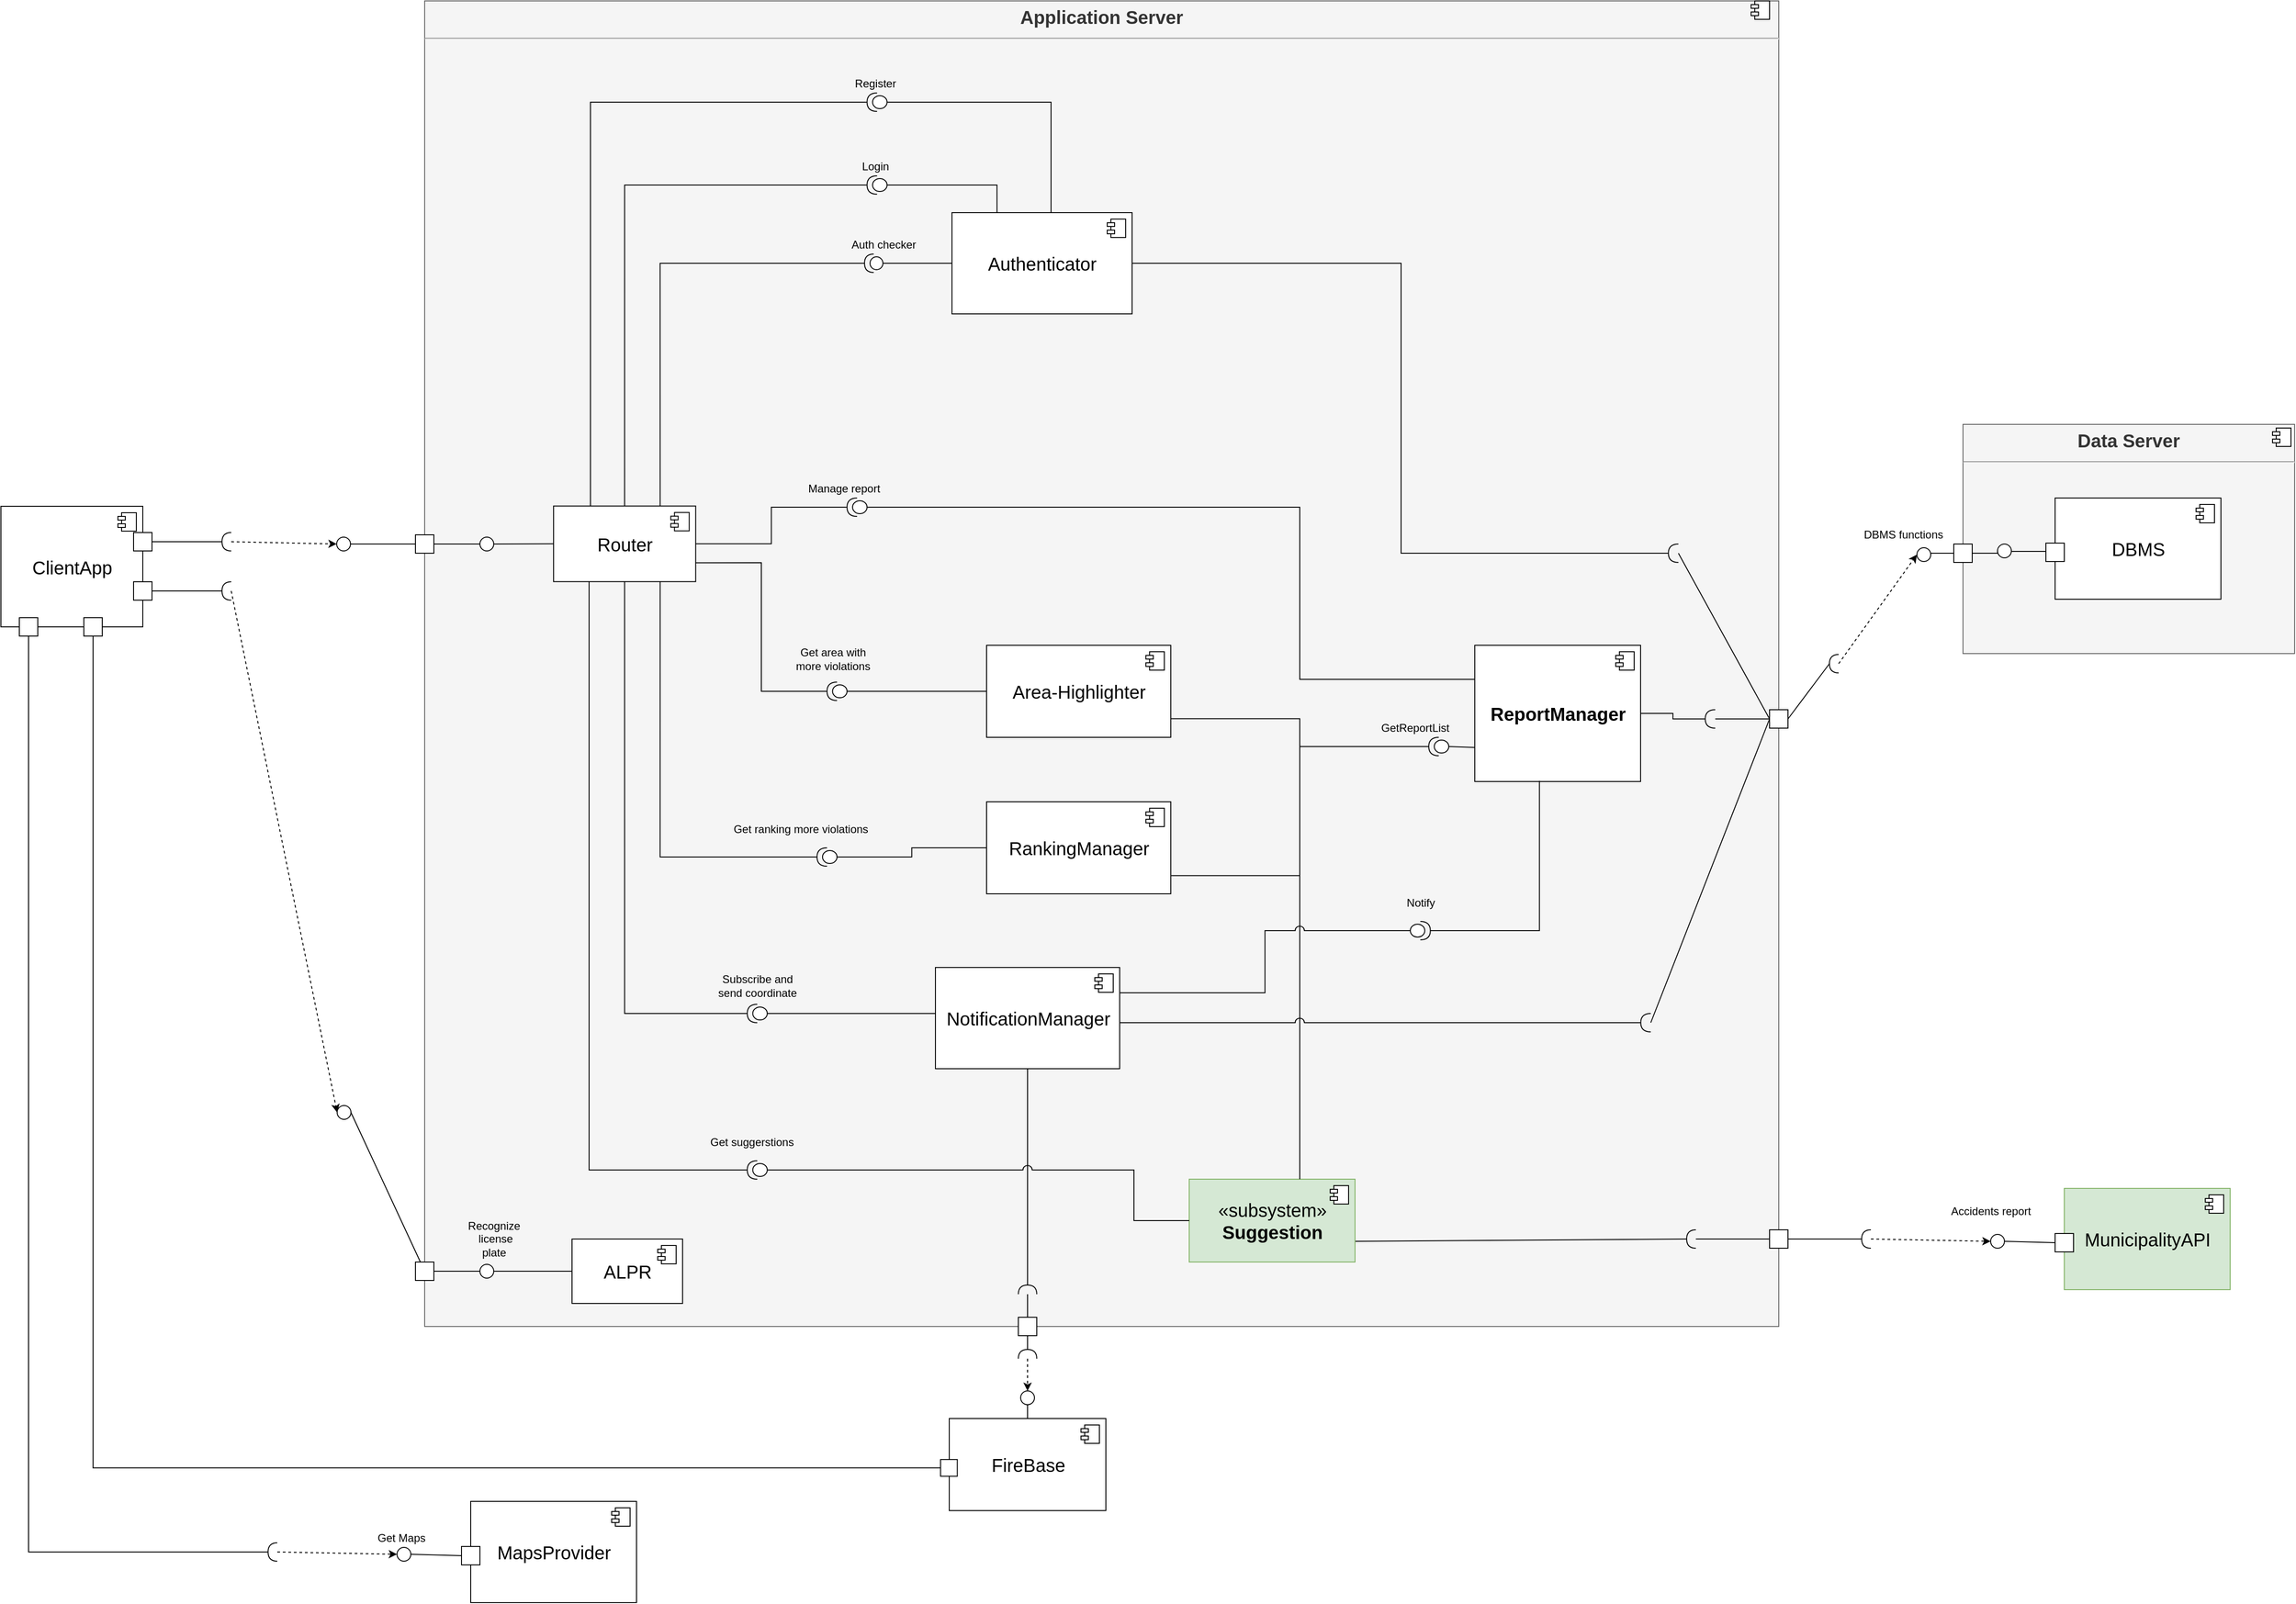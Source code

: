 <mxfile version="12.3.3" type="device" pages="1"><diagram id="tRM6kYc8CmMdHtw0mvdF" name="Page-1"><mxGraphModel dx="2861" dy="2237" grid="1" gridSize="10" guides="1" tooltips="1" connect="1" arrows="1" fold="1" page="1" pageScale="1" pageWidth="850" pageHeight="1100" math="0" shadow="0"><root><mxCell id="0"/><mxCell id="k_rxD-2QVE0urcg3XLKd-32" value="Untitled Layer" parent="0"/><mxCell id="k_rxD-2QVE0urcg3XLKd-33" value="&lt;p style=&quot;margin: 6px 0px 0px; text-align: center; font-size: 20px;&quot;&gt;&lt;b style=&quot;font-size: 20px;&quot;&gt;Application Server&lt;/b&gt;&lt;/p&gt;&lt;hr style=&quot;font-size: 20px;&quot;&gt;&lt;p style=&quot;margin: 0px 0px 0px 8px; font-size: 20px;&quot;&gt;&lt;br style=&quot;font-size: 20px;&quot;&gt;&lt;/p&gt;" style="align=left;overflow=fill;html=1;fillColor=#f5f5f5;strokeColor=#666666;fontColor=#333333;fontSize=20;" parent="k_rxD-2QVE0urcg3XLKd-32" vertex="1"><mxGeometry x="-330" y="-110" width="1470" height="1440" as="geometry"/></mxCell><mxCell id="k_rxD-2QVE0urcg3XLKd-35" value="&lt;p style=&quot;margin: 6px 0px 0px; text-align: center; font-size: 20px;&quot;&gt;&lt;b style=&quot;font-size: 20px;&quot;&gt;Data Server&lt;/b&gt;&lt;/p&gt;&lt;hr style=&quot;font-size: 20px;&quot;&gt;&lt;p style=&quot;margin: 0px 0px 0px 8px; font-size: 20px;&quot;&gt;&lt;br style=&quot;font-size: 20px;&quot;&gt;&lt;/p&gt;" style="align=left;overflow=fill;html=1;fillColor=#f5f5f5;strokeColor=#666666;fontColor=#333333;fontSize=20;" parent="k_rxD-2QVE0urcg3XLKd-32" vertex="1"><mxGeometry x="1340" y="350" width="360" height="249" as="geometry"/></mxCell><mxCell id="k_rxD-2QVE0urcg3XLKd-36" value="" style="shape=component;jettyWidth=8;jettyHeight=4;" parent="k_rxD-2QVE0urcg3XLKd-35" vertex="1"><mxGeometry x="1" width="20" height="20" relative="1" as="geometry"><mxPoint x="-24" y="4" as="offset"/></mxGeometry></mxCell><mxCell id="k_rxD-2QVE0urcg3XLKd-43" value="DBMS" style="html=1;fontSize=20;" parent="k_rxD-2QVE0urcg3XLKd-35" vertex="1"><mxGeometry x="100" y="80" width="180" height="110" as="geometry"/></mxCell><mxCell id="k_rxD-2QVE0urcg3XLKd-44" value="" style="shape=component;jettyWidth=8;jettyHeight=4;" parent="k_rxD-2QVE0urcg3XLKd-43" vertex="1"><mxGeometry x="1" width="20" height="20" relative="1" as="geometry"><mxPoint x="-27" y="7" as="offset"/></mxGeometry></mxCell><mxCell id="g-U3OgV13s4dTjVYUAaE-34" value="" style="whiteSpace=wrap;html=1;aspect=fixed;" parent="k_rxD-2QVE0urcg3XLKd-43" vertex="1"><mxGeometry x="-10" y="49" width="20" height="20" as="geometry"/></mxCell><mxCell id="k_rxD-2QVE0urcg3XLKd-54" style="edgeStyle=orthogonalEdgeStyle;rounded=0;orthogonalLoop=1;jettySize=auto;html=1;exitX=0;exitY=0.5;exitDx=0;exitDy=0;endArrow=none;endFill=0;" parent="k_rxD-2QVE0urcg3XLKd-35" source="g-U3OgV13s4dTjVYUAaE-34" target="g-U3OgV13s4dTjVYUAaE-41" edge="1"><mxGeometry relative="1" as="geometry"><Array as="points"><mxPoint x="90" y="138"/></Array></mxGeometry></mxCell><mxCell id="g-U3OgV13s4dTjVYUAaE-41" value="" style="ellipse;whiteSpace=wrap;html=1;aspect=fixed;" parent="k_rxD-2QVE0urcg3XLKd-35" vertex="1"><mxGeometry x="37.5" y="130" width="15" height="15" as="geometry"/></mxCell><mxCell id="k_rxD-2QVE0urcg3XLKd-52" value="" style="whiteSpace=wrap;html=1;aspect=fixed;" parent="k_rxD-2QVE0urcg3XLKd-35" vertex="1"><mxGeometry x="-10" y="130" width="20" height="20" as="geometry"/></mxCell><mxCell id="k_rxD-2QVE0urcg3XLKd-55" style="edgeStyle=orthogonalEdgeStyle;rounded=0;orthogonalLoop=1;jettySize=auto;html=1;exitX=0;exitY=0.5;exitDx=0;exitDy=0;endArrow=none;endFill=0;" parent="k_rxD-2QVE0urcg3XLKd-35" source="g-U3OgV13s4dTjVYUAaE-41" target="k_rxD-2QVE0urcg3XLKd-52" edge="1"><mxGeometry relative="1" as="geometry"><Array as="points"><mxPoint x="37" y="140"/></Array></mxGeometry></mxCell><mxCell id="k_rxD-2QVE0urcg3XLKd-34" value="" style="shape=component;jettyWidth=8;jettyHeight=4;" parent="k_rxD-2QVE0urcg3XLKd-32" vertex="1"><mxGeometry x="1" width="20" height="20" relative="1" as="geometry"><mxPoint x="1110" y="-110" as="offset"/></mxGeometry></mxCell><mxCell id="k_rxD-2QVE0urcg3XLKd-66" value="" style="shape=providedRequiredInterface;html=1;verticalLabelPosition=bottom;rotation=180;" parent="k_rxD-2QVE0urcg3XLKd-32" vertex="1"><mxGeometry x="20.203" y="1150" width="21.729" height="20" as="geometry"/></mxCell><mxCell id="k_rxD-2QVE0urcg3XLKd-69" value="" style="shape=providedRequiredInterface;html=1;verticalLabelPosition=bottom;rotation=180;" parent="k_rxD-2QVE0urcg3XLKd-32" vertex="1"><mxGeometry x="95.932" y="810" width="21.729" height="20" as="geometry"/></mxCell><mxCell id="k_rxD-2QVE0urcg3XLKd-68" value="" style="shape=providedRequiredInterface;html=1;verticalLabelPosition=bottom;rotation=180;" parent="k_rxD-2QVE0urcg3XLKd-32" vertex="1"><mxGeometry x="106.796" y="630" width="21.729" height="20" as="geometry"/></mxCell><mxCell id="k_rxD-2QVE0urcg3XLKd-73" value="" style="shape=providedRequiredInterface;html=1;verticalLabelPosition=bottom;rotation=180;" parent="k_rxD-2QVE0urcg3XLKd-32" vertex="1"><mxGeometry x="128.525" y="430" width="21.729" height="20" as="geometry"/></mxCell><mxCell id="k_rxD-2QVE0urcg3XLKd-72" value="" style="shape=providedRequiredInterface;html=1;verticalLabelPosition=bottom;rotation=180;" parent="k_rxD-2QVE0urcg3XLKd-32" vertex="1"><mxGeometry x="760.025" y="690" width="21.729" height="20" as="geometry"/></mxCell><mxCell id="k_rxD-2QVE0urcg3XLKd-77" value="" style="shape=providedRequiredInterface;html=1;verticalLabelPosition=bottom;rotation=180;" parent="k_rxD-2QVE0urcg3XLKd-32" vertex="1"><mxGeometry x="150.254" y="-10" width="21.729" height="20" as="geometry"/></mxCell><mxCell id="k_rxD-2QVE0urcg3XLKd-76" value="" style="shape=providedRequiredInterface;html=1;verticalLabelPosition=bottom;rotation=180;" parent="k_rxD-2QVE0urcg3XLKd-32" vertex="1"><mxGeometry x="150.254" y="80" width="21.729" height="20" as="geometry"/></mxCell><mxCell id="g-U3OgV13s4dTjVYUAaE-58" value="Register" style="text;html=1;align=center;verticalAlign=middle;resizable=0;points=[];;autosize=1;" parent="k_rxD-2QVE0urcg3XLKd-32" vertex="1"><mxGeometry x="128.525" y="-30" width="60" height="20" as="geometry"/></mxCell><mxCell id="g-U3OgV13s4dTjVYUAaE-57" value="Login" style="text;html=1;align=center;verticalAlign=middle;resizable=0;points=[];;autosize=1;" parent="k_rxD-2QVE0urcg3XLKd-32" vertex="1"><mxGeometry x="139.389" y="60" width="40" height="20" as="geometry"/></mxCell><mxCell id="k_rxD-2QVE0urcg3XLKd-83" value="Manage report" style="text;html=1;align=center;verticalAlign=middle;resizable=0;points=[];;autosize=1;" parent="k_rxD-2QVE0urcg3XLKd-32" vertex="1"><mxGeometry x="80.067" y="410" width="90" height="20" as="geometry"/></mxCell><mxCell id="k_rxD-2QVE0urcg3XLKd-84" value="Get area with&lt;br&gt;more violations" style="text;html=1;align=center;verticalAlign=middle;resizable=0;points=[];;autosize=1;" parent="k_rxD-2QVE0urcg3XLKd-32" vertex="1"><mxGeometry x="63.339" y="590" width="100" height="30" as="geometry"/></mxCell><mxCell id="k_rxD-2QVE0urcg3XLKd-85" value="Get ranking more violations" style="text;html=1;align=center;verticalAlign=middle;resizable=0;points=[];;autosize=1;" parent="k_rxD-2QVE0urcg3XLKd-32" vertex="1"><mxGeometry x="-1.848" y="780" width="160" height="20" as="geometry"/></mxCell><mxCell id="k_rxD-2QVE0urcg3XLKd-86" value="Get suggerstions" style="text;html=1;align=center;verticalAlign=middle;resizable=0;points=[];;autosize=1;" parent="k_rxD-2QVE0urcg3XLKd-32" vertex="1"><mxGeometry x="-30.119" y="1120" width="110" height="20" as="geometry"/></mxCell><mxCell id="g-U3OgV13s4dTjVYUAaE-1" value="Authenticator" style="html=1;fontSize=20;" parent="k_rxD-2QVE0urcg3XLKd-32" vertex="1"><mxGeometry x="242.439" y="120" width="195.559" height="110" as="geometry"/></mxCell><mxCell id="g-U3OgV13s4dTjVYUAaE-2" value="" style="shape=component;jettyWidth=8;jettyHeight=4;" parent="g-U3OgV13s4dTjVYUAaE-1" vertex="1"><mxGeometry x="1" width="20" height="20" relative="1" as="geometry"><mxPoint x="-27" y="7" as="offset"/></mxGeometry></mxCell><mxCell id="k_rxD-2QVE0urcg3XLKd-97" value="" style="shape=requiredInterface;html=1;verticalLabelPosition=bottom;rotation=-180;" parent="k_rxD-2QVE0urcg3XLKd-32" vertex="1"><mxGeometry x="1020.185" y="480" width="10.864" height="20" as="geometry"/></mxCell><mxCell id="k_rxD-2QVE0urcg3XLKd-99" style="edgeStyle=orthogonalEdgeStyle;rounded=0;orthogonalLoop=1;jettySize=auto;html=1;endArrow=none;endFill=0;entryX=1;entryY=0.5;entryDx=0;entryDy=0;entryPerimeter=0;" parent="k_rxD-2QVE0urcg3XLKd-32" source="g-U3OgV13s4dTjVYUAaE-1" target="k_rxD-2QVE0urcg3XLKd-97" edge="1"><mxGeometry relative="1" as="geometry"><mxPoint x="980.134" y="370.241" as="sourcePoint"/><mxPoint x="887.245" y="199.889" as="targetPoint"/><Array as="points"><mxPoint x="730" y="175"/><mxPoint x="730" y="490"/></Array></mxGeometry></mxCell><mxCell id="g-U3OgV13s4dTjVYUAaE-33" value="" style="whiteSpace=wrap;html=1;aspect=fixed;" parent="k_rxD-2QVE0urcg3XLKd-32" vertex="1"><mxGeometry x="-340" y="470" width="20" height="20" as="geometry"/></mxCell><mxCell id="6NQ96DkGY_mPD5yl49nZ-52" style="edgeStyle=none;rounded=0;jumpStyle=arc;jumpSize=10;orthogonalLoop=1;jettySize=auto;html=1;exitX=1;exitY=0.75;exitDx=0;exitDy=0;entryX=1;entryY=0.5;entryDx=0;entryDy=0;entryPerimeter=0;endArrow=none;endFill=0;" parent="k_rxD-2QVE0urcg3XLKd-32" source="6NQ96DkGY_mPD5yl49nZ-54" target="6NQ96DkGY_mPD5yl49nZ-51" edge="1"><mxGeometry relative="1" as="geometry"><mxPoint x="530.5" y="1075" as="sourcePoint"/></mxGeometry></mxCell><mxCell id="6NQ96DkGY_mPD5yl49nZ-38" value="MunicipalityAPI" style="html=1;fillColor=#d5e8d4;strokeColor=#82b366;fontSize=20;" parent="k_rxD-2QVE0urcg3XLKd-32" vertex="1"><mxGeometry x="1450" y="1180" width="180" height="110" as="geometry"/></mxCell><mxCell id="6NQ96DkGY_mPD5yl49nZ-39" value="" style="shape=component;jettyWidth=8;jettyHeight=4;" parent="6NQ96DkGY_mPD5yl49nZ-38" vertex="1"><mxGeometry x="1" width="20" height="20" relative="1" as="geometry"><mxPoint x="-27" y="7" as="offset"/></mxGeometry></mxCell><mxCell id="6NQ96DkGY_mPD5yl49nZ-40" value="" style="whiteSpace=wrap;html=1;aspect=fixed;" parent="6NQ96DkGY_mPD5yl49nZ-38" vertex="1"><mxGeometry x="-10" y="49" width="20" height="20" as="geometry"/></mxCell><mxCell id="6NQ96DkGY_mPD5yl49nZ-50" style="edgeStyle=none;rounded=0;jumpStyle=arc;jumpSize=10;orthogonalLoop=1;jettySize=auto;html=1;exitX=1;exitY=0.5;exitDx=0;exitDy=0;entryX=1;entryY=0.5;entryDx=0;entryDy=0;entryPerimeter=0;endArrow=none;endFill=0;" parent="k_rxD-2QVE0urcg3XLKd-32" source="6NQ96DkGY_mPD5yl49nZ-41" target="6NQ96DkGY_mPD5yl49nZ-48" edge="1"><mxGeometry relative="1" as="geometry"/></mxCell><mxCell id="6NQ96DkGY_mPD5yl49nZ-41" value="" style="whiteSpace=wrap;html=1;aspect=fixed;" parent="k_rxD-2QVE0urcg3XLKd-32" vertex="1"><mxGeometry x="1130" y="1225" width="20" height="20" as="geometry"/></mxCell><mxCell id="6NQ96DkGY_mPD5yl49nZ-49" style="rounded=0;jumpStyle=arc;jumpSize=10;orthogonalLoop=1;jettySize=auto;html=1;exitX=1;exitY=0.5;exitDx=0;exitDy=0;entryX=0;entryY=0.5;entryDx=0;entryDy=0;endArrow=none;endFill=0;" parent="k_rxD-2QVE0urcg3XLKd-32" source="6NQ96DkGY_mPD5yl49nZ-46" target="6NQ96DkGY_mPD5yl49nZ-40" edge="1"><mxGeometry relative="1" as="geometry"/></mxCell><mxCell id="6NQ96DkGY_mPD5yl49nZ-46" value="" style="ellipse;whiteSpace=wrap;html=1;aspect=fixed;" parent="k_rxD-2QVE0urcg3XLKd-32" vertex="1"><mxGeometry x="1370" y="1230" width="15" height="15" as="geometry"/></mxCell><mxCell id="6NQ96DkGY_mPD5yl49nZ-47" style="edgeStyle=none;rounded=0;orthogonalLoop=1;jettySize=auto;html=1;exitX=0;exitY=0.5;exitDx=0;exitDy=0;exitPerimeter=0;entryX=0;entryY=0.5;entryDx=0;entryDy=0;endArrow=classic;endFill=1;dashed=1;" parent="k_rxD-2QVE0urcg3XLKd-32" source="6NQ96DkGY_mPD5yl49nZ-48" target="6NQ96DkGY_mPD5yl49nZ-46" edge="1"><mxGeometry relative="1" as="geometry"><mxPoint x="1390" y="1356" as="sourcePoint"/></mxGeometry></mxCell><mxCell id="6NQ96DkGY_mPD5yl49nZ-48" value="" style="shape=requiredInterface;html=1;verticalLabelPosition=bottom;rotation=-180;" parent="k_rxD-2QVE0urcg3XLKd-32" vertex="1"><mxGeometry x="1230" y="1225" width="10" height="20" as="geometry"/></mxCell><mxCell id="6NQ96DkGY_mPD5yl49nZ-53" style="edgeStyle=none;rounded=0;jumpStyle=arc;jumpSize=10;orthogonalLoop=1;jettySize=auto;html=1;exitX=0;exitY=0.5;exitDx=0;exitDy=0;exitPerimeter=0;entryX=0;entryY=0.5;entryDx=0;entryDy=0;endArrow=none;endFill=0;" parent="k_rxD-2QVE0urcg3XLKd-32" source="6NQ96DkGY_mPD5yl49nZ-51" target="6NQ96DkGY_mPD5yl49nZ-41" edge="1"><mxGeometry relative="1" as="geometry"/></mxCell><mxCell id="6NQ96DkGY_mPD5yl49nZ-51" value="" style="shape=requiredInterface;html=1;verticalLabelPosition=bottom;rotation=-180;" parent="k_rxD-2QVE0urcg3XLKd-32" vertex="1"><mxGeometry x="1040" y="1225" width="10" height="20" as="geometry"/></mxCell><mxCell id="6NQ96DkGY_mPD5yl49nZ-54" value="«subsystem»&lt;br style=&quot;font-size: 20px;&quot;&gt;&lt;b style=&quot;font-size: 20px;&quot;&gt;Suggestion&lt;/b&gt;" style="html=1;fillColor=#d5e8d4;strokeColor=#82b366;fontSize=20;" parent="k_rxD-2QVE0urcg3XLKd-32" vertex="1"><mxGeometry x="500" y="1170" width="180" height="90" as="geometry"/></mxCell><mxCell id="6NQ96DkGY_mPD5yl49nZ-55" value="" style="shape=component;jettyWidth=8;jettyHeight=4;" parent="6NQ96DkGY_mPD5yl49nZ-54" vertex="1"><mxGeometry x="1" width="20" height="20" relative="1" as="geometry"><mxPoint x="-27" y="7" as="offset"/></mxGeometry></mxCell><mxCell id="6NQ96DkGY_mPD5yl49nZ-56" value="&lt;b style=&quot;font-size: 20px;&quot;&gt;ReportManager&lt;/b&gt;" style="html=1;fontSize=20;" parent="k_rxD-2QVE0urcg3XLKd-32" vertex="1"><mxGeometry x="810" y="590" width="180" height="148" as="geometry"/></mxCell><mxCell id="6NQ96DkGY_mPD5yl49nZ-57" value="" style="shape=component;jettyWidth=8;jettyHeight=4;" parent="6NQ96DkGY_mPD5yl49nZ-56" vertex="1"><mxGeometry x="1" width="20" height="20" relative="1" as="geometry"><mxPoint x="-27" y="7" as="offset"/></mxGeometry></mxCell><mxCell id="6NQ96DkGY_mPD5yl49nZ-58" value="DBMS functions" style="text;html=1;align=center;verticalAlign=middle;resizable=0;points=[];;autosize=1;" parent="k_rxD-2QVE0urcg3XLKd-32" vertex="1"><mxGeometry x="1224.5" y="460" width="100" height="20" as="geometry"/></mxCell><mxCell id="6NQ96DkGY_mPD5yl49nZ-133" style="edgeStyle=orthogonalEdgeStyle;rounded=0;jumpStyle=arc;jumpSize=10;orthogonalLoop=1;jettySize=auto;html=1;exitX=1;exitY=0.5;exitDx=0;exitDy=0;exitPerimeter=0;entryX=0.75;entryY=0;entryDx=0;entryDy=0;endArrow=none;endFill=0;" parent="k_rxD-2QVE0urcg3XLKd-32" source="6NQ96DkGY_mPD5yl49nZ-5" target="k_rxD-2QVE0urcg3XLKd-63" edge="1"><mxGeometry relative="1" as="geometry"/></mxCell><mxCell id="HtUbxvset7qUtrffn1S4-1" value="FireBase" style="html=1;fontSize=20;" vertex="1" parent="k_rxD-2QVE0urcg3XLKd-32"><mxGeometry x="239.5" y="1430" width="170" height="100" as="geometry"/></mxCell><mxCell id="HtUbxvset7qUtrffn1S4-2" value="" style="shape=component;jettyWidth=8;jettyHeight=4;" vertex="1" parent="HtUbxvset7qUtrffn1S4-1"><mxGeometry x="1" width="20" height="20" relative="1" as="geometry"><mxPoint x="-27" y="7" as="offset"/></mxGeometry></mxCell><mxCell id="HtUbxvset7qUtrffn1S4-3" value="" style="whiteSpace=wrap;html=1;aspect=fixed;" vertex="1" parent="HtUbxvset7qUtrffn1S4-1"><mxGeometry x="-9.444" y="44.545" width="18.182" height="18.182" as="geometry"/></mxCell><mxCell id="HtUbxvset7qUtrffn1S4-11" style="edgeStyle=orthogonalEdgeStyle;rounded=0;orthogonalLoop=1;jettySize=auto;html=1;exitX=0.5;exitY=1;exitDx=0;exitDy=0;entryX=0.5;entryY=0;entryDx=0;entryDy=0;endArrow=none;endFill=0;" edge="1" parent="k_rxD-2QVE0urcg3XLKd-32" source="HtUbxvset7qUtrffn1S4-5" target="HtUbxvset7qUtrffn1S4-1"><mxGeometry relative="1" as="geometry"/></mxCell><mxCell id="HtUbxvset7qUtrffn1S4-5" value="" style="ellipse;whiteSpace=wrap;html=1;aspect=fixed;" vertex="1" parent="k_rxD-2QVE0urcg3XLKd-32"><mxGeometry x="317" y="1400" width="15" height="15" as="geometry"/></mxCell><mxCell id="HtUbxvset7qUtrffn1S4-6" style="edgeStyle=none;rounded=0;orthogonalLoop=1;jettySize=auto;html=1;exitX=0;exitY=0.5;exitDx=0;exitDy=0;exitPerimeter=0;entryX=0.5;entryY=0;entryDx=0;entryDy=0;endArrow=classic;endFill=1;dashed=1;" edge="1" parent="k_rxD-2QVE0urcg3XLKd-32" source="HtUbxvset7qUtrffn1S4-7" target="HtUbxvset7qUtrffn1S4-5"><mxGeometry relative="1" as="geometry"><mxPoint x="274.5" y="1521" as="sourcePoint"/></mxGeometry></mxCell><mxCell id="HtUbxvset7qUtrffn1S4-10" style="edgeStyle=orthogonalEdgeStyle;rounded=0;orthogonalLoop=1;jettySize=auto;html=1;exitX=1;exitY=0.5;exitDx=0;exitDy=0;exitPerimeter=0;entryX=0.5;entryY=1;entryDx=0;entryDy=0;endArrow=none;endFill=0;" edge="1" parent="k_rxD-2QVE0urcg3XLKd-32" source="HtUbxvset7qUtrffn1S4-7" target="HtUbxvset7qUtrffn1S4-9"><mxGeometry relative="1" as="geometry"/></mxCell><mxCell id="HtUbxvset7qUtrffn1S4-7" value="" style="shape=requiredInterface;html=1;verticalLabelPosition=bottom;rotation=-90;" vertex="1" parent="k_rxD-2QVE0urcg3XLKd-32"><mxGeometry x="319.5" y="1350" width="10" height="20" as="geometry"/></mxCell><mxCell id="HtUbxvset7qUtrffn1S4-9" value="" style="whiteSpace=wrap;html=1;aspect=fixed;" vertex="1" parent="k_rxD-2QVE0urcg3XLKd-32"><mxGeometry x="314.5" y="1320" width="20" height="20" as="geometry"/></mxCell><mxCell id="HtUbxvset7qUtrffn1S4-14" style="edgeStyle=orthogonalEdgeStyle;rounded=0;jumpStyle=arc;jumpSize=10;orthogonalLoop=1;jettySize=auto;html=1;exitX=0;exitY=0.5;exitDx=0;exitDy=0;exitPerimeter=0;entryX=0.5;entryY=0;entryDx=0;entryDy=0;endArrow=none;endFill=0;" edge="1" parent="k_rxD-2QVE0urcg3XLKd-32" source="HtUbxvset7qUtrffn1S4-12" target="HtUbxvset7qUtrffn1S4-9"><mxGeometry relative="1" as="geometry"/></mxCell><mxCell id="HtUbxvset7qUtrffn1S4-12" value="" style="shape=requiredInterface;html=1;verticalLabelPosition=bottom;rotation=-90;" vertex="1" parent="k_rxD-2QVE0urcg3XLKd-32"><mxGeometry x="319.5" y="1280" width="10" height="20" as="geometry"/></mxCell><mxCell id="HtUbxvset7qUtrffn1S4-13" style="edgeStyle=orthogonalEdgeStyle;rounded=0;orthogonalLoop=1;jettySize=auto;html=1;exitX=0.5;exitY=1;exitDx=0;exitDy=0;entryX=1;entryY=0.5;entryDx=0;entryDy=0;entryPerimeter=0;endArrow=none;endFill=0;jumpStyle=arc;jumpSize=10;" edge="1" parent="k_rxD-2QVE0urcg3XLKd-32" source="RrNH5RtwF0N6duIYH3Qf-17" target="HtUbxvset7qUtrffn1S4-12"><mxGeometry relative="1" as="geometry"/></mxCell><mxCell id="HtUbxvset7qUtrffn1S4-15" style="edgeStyle=orthogonalEdgeStyle;rounded=0;jumpStyle=arc;jumpSize=10;orthogonalLoop=1;jettySize=auto;html=1;exitX=0;exitY=0.5;exitDx=0;exitDy=0;endArrow=none;endFill=0;entryX=0.5;entryY=1;entryDx=0;entryDy=0;" edge="1" parent="k_rxD-2QVE0urcg3XLKd-32" source="HtUbxvset7qUtrffn1S4-3" target="HtUbxvset7qUtrffn1S4-18"><mxGeometry relative="1" as="geometry"><mxPoint x="-690" y="606.571" as="targetPoint"/></mxGeometry></mxCell><mxCell id="1" parent="0"/><mxCell id="g-U3OgV13s4dTjVYUAaE-10" value="Area-Highlighter" style="html=1;fontSize=20;" parent="1" vertex="1"><mxGeometry x="280" y="590" width="200" height="100" as="geometry"/></mxCell><mxCell id="g-U3OgV13s4dTjVYUAaE-11" value="" style="shape=component;jettyWidth=8;jettyHeight=4;" parent="g-U3OgV13s4dTjVYUAaE-10" vertex="1"><mxGeometry x="1" width="20" height="20" relative="1" as="geometry"><mxPoint x="-27" y="7" as="offset"/></mxGeometry></mxCell><mxCell id="g-U3OgV13s4dTjVYUAaE-12" value="RankingManager" style="html=1;fontSize=20;" parent="1" vertex="1"><mxGeometry x="280" y="760" width="200" height="100" as="geometry"/></mxCell><mxCell id="g-U3OgV13s4dTjVYUAaE-13" value="" style="shape=component;jettyWidth=8;jettyHeight=4;" parent="g-U3OgV13s4dTjVYUAaE-12" vertex="1"><mxGeometry x="1" width="20" height="20" relative="1" as="geometry"><mxPoint x="-27" y="7" as="offset"/></mxGeometry></mxCell><mxCell id="g-U3OgV13s4dTjVYUAaE-32" style="edgeStyle=orthogonalEdgeStyle;rounded=0;orthogonalLoop=1;jettySize=auto;html=1;endArrow=none;endFill=0;exitX=0;exitY=0.5;exitDx=0;exitDy=0;" parent="1" source="g-U3OgV13s4dTjVYUAaE-1" target="6NQ96DkGY_mPD5yl49nZ-5" edge="1"><mxGeometry relative="1" as="geometry"><mxPoint x="694.714" y="365" as="targetPoint"/><mxPoint x="759" y="365.0" as="sourcePoint"/></mxGeometry></mxCell><mxCell id="g-U3OgV13s4dTjVYUAaE-46" style="edgeStyle=orthogonalEdgeStyle;rounded=0;orthogonalLoop=1;jettySize=auto;html=1;endArrow=none;endFill=0;entryX=0;entryY=0.5;entryDx=0;entryDy=0;entryPerimeter=0;" parent="1" source="g-U3OgV13s4dTjVYUAaE-1" target="k_rxD-2QVE0urcg3XLKd-77" edge="1"><mxGeometry relative="1" as="geometry"><mxPoint x="898.333" y="50" as="targetPoint"/><Array as="points"><mxPoint x="350"/></Array><mxPoint x="897.241" y="300.0" as="sourcePoint"/></mxGeometry></mxCell><mxCell id="g-U3OgV13s4dTjVYUAaE-49" style="edgeStyle=orthogonalEdgeStyle;rounded=0;orthogonalLoop=1;jettySize=auto;html=1;endArrow=none;endFill=0;entryX=0;entryY=0.5;entryDx=0;entryDy=0;entryPerimeter=0;exitX=0.25;exitY=0;exitDx=0;exitDy=0;" parent="1" source="g-U3OgV13s4dTjVYUAaE-1" target="k_rxD-2QVE0urcg3XLKd-76" edge="1"><mxGeometry relative="1" as="geometry"><mxPoint x="818.5" y="110" as="targetPoint"/><Array as="points"><mxPoint x="292" y="90"/></Array><mxPoint x="818.621" y="300.0" as="sourcePoint"/></mxGeometry></mxCell><mxCell id="g-U3OgV13s4dTjVYUAaE-56" value="Auth checker" style="text;html=1;align=center;verticalAlign=middle;resizable=0;points=[];;autosize=1;" parent="1" vertex="1"><mxGeometry x="122.5" y="145" width="90" height="20" as="geometry"/></mxCell><mxCell id="k_rxD-2QVE0urcg3XLKd-4" style="edgeStyle=orthogonalEdgeStyle;rounded=0;orthogonalLoop=1;jettySize=auto;html=1;endArrow=none;endFill=0;exitX=1;exitY=0.798;exitDx=0;exitDy=0;exitPerimeter=0;entryX=1;entryY=0.5;entryDx=0;entryDy=0;entryPerimeter=0;" parent="1" source="g-U3OgV13s4dTjVYUAaE-10" target="k_rxD-2QVE0urcg3XLKd-72" edge="1"><mxGeometry relative="1" as="geometry"><mxPoint x="490" y="670" as="sourcePoint"/><mxPoint x="700" y="670" as="targetPoint"/></mxGeometry></mxCell><mxCell id="k_rxD-2QVE0urcg3XLKd-10" style="edgeStyle=orthogonalEdgeStyle;rounded=0;orthogonalLoop=1;jettySize=auto;html=1;endArrow=none;endFill=0;entryX=1;entryY=0.5;entryDx=0;entryDy=0;entryPerimeter=0;exitX=1.003;exitY=0.802;exitDx=0;exitDy=0;exitPerimeter=0;" parent="1" source="g-U3OgV13s4dTjVYUAaE-12" target="k_rxD-2QVE0urcg3XLKd-72" edge="1"><mxGeometry relative="1" as="geometry"><mxPoint x="490" y="840" as="sourcePoint"/><mxPoint x="864.882" y="840.118" as="targetPoint"/></mxGeometry></mxCell><mxCell id="k_rxD-2QVE0urcg3XLKd-16" style="edgeStyle=orthogonalEdgeStyle;rounded=0;orthogonalLoop=1;jettySize=auto;html=1;endArrow=none;endFill=0;entryX=1;entryY=0.5;entryDx=0;entryDy=0;entryPerimeter=0;" parent="1" source="6NQ96DkGY_mPD5yl49nZ-54" target="k_rxD-2QVE0urcg3XLKd-72" edge="1"><mxGeometry relative="1" as="geometry"><mxPoint x="530.429" y="1019.571" as="sourcePoint"/><mxPoint x="880.176" y="960.118" as="targetPoint"/><Array as="points"><mxPoint x="620" y="700"/></Array></mxGeometry></mxCell><mxCell id="k_rxD-2QVE0urcg3XLKd-45" value="" style="ellipse;whiteSpace=wrap;html=1;aspect=fixed;" parent="1" vertex="1"><mxGeometry x="1290" y="484" width="15" height="15" as="geometry"/></mxCell><mxCell id="k_rxD-2QVE0urcg3XLKd-61" style="edgeStyle=none;rounded=0;orthogonalLoop=1;jettySize=auto;html=1;exitX=0;exitY=0.5;exitDx=0;exitDy=0;exitPerimeter=0;entryX=0;entryY=0.5;entryDx=0;entryDy=0;endArrow=classic;endFill=1;dashed=1;" parent="1" source="k_rxD-2QVE0urcg3XLKd-46" target="k_rxD-2QVE0urcg3XLKd-45" edge="1"><mxGeometry relative="1" as="geometry"><mxPoint x="1315" y="600" as="sourcePoint"/></mxGeometry></mxCell><mxCell id="k_rxD-2QVE0urcg3XLKd-46" value="" style="shape=requiredInterface;html=1;verticalLabelPosition=bottom;rotation=-180;" parent="1" vertex="1"><mxGeometry x="1195" y="600" width="10" height="20" as="geometry"/></mxCell><mxCell id="k_rxD-2QVE0urcg3XLKd-60" style="edgeStyle=none;rounded=0;orthogonalLoop=1;jettySize=auto;html=1;exitX=1;exitY=0.5;exitDx=0;exitDy=0;entryX=1;entryY=0.5;entryDx=0;entryDy=0;entryPerimeter=0;endArrow=none;endFill=0;" parent="1" source="k_rxD-2QVE0urcg3XLKd-53" target="k_rxD-2QVE0urcg3XLKd-46" edge="1"><mxGeometry relative="1" as="geometry"/></mxCell><mxCell id="k_rxD-2QVE0urcg3XLKd-53" value="" style="whiteSpace=wrap;html=1;aspect=fixed;" parent="1" vertex="1"><mxGeometry x="1130" y="660" width="20" height="20" as="geometry"/></mxCell><mxCell id="k_rxD-2QVE0urcg3XLKd-56" style="edgeStyle=orthogonalEdgeStyle;rounded=0;orthogonalLoop=1;jettySize=auto;html=1;exitX=0;exitY=0.5;exitDx=0;exitDy=0;entryX=1;entryY=0.5;entryDx=0;entryDy=0;endArrow=none;endFill=0;" parent="1" source="k_rxD-2QVE0urcg3XLKd-52" target="k_rxD-2QVE0urcg3XLKd-45" edge="1"><mxGeometry relative="1" as="geometry"/></mxCell><mxCell id="k_rxD-2QVE0urcg3XLKd-62" value="Accidents report" style="text;html=1;align=center;verticalAlign=middle;resizable=0;points=[];;autosize=1;" parent="1" vertex="1"><mxGeometry x="1320" y="1195" width="100" height="20" as="geometry"/></mxCell><mxCell id="k_rxD-2QVE0urcg3XLKd-67" style="edgeStyle=orthogonalEdgeStyle;rounded=0;orthogonalLoop=1;jettySize=auto;html=1;exitX=0.25;exitY=1;exitDx=0;exitDy=0;entryX=1;entryY=0.5;entryDx=0;entryDy=0;entryPerimeter=0;endArrow=none;endFill=0;" parent="1" source="k_rxD-2QVE0urcg3XLKd-63" target="k_rxD-2QVE0urcg3XLKd-66" edge="1"><mxGeometry relative="1" as="geometry"/></mxCell><mxCell id="k_rxD-2QVE0urcg3XLKd-70" style="edgeStyle=orthogonalEdgeStyle;rounded=0;orthogonalLoop=1;jettySize=auto;html=1;exitX=0.75;exitY=1;exitDx=0;exitDy=0;entryX=1;entryY=0.5;entryDx=0;entryDy=0;entryPerimeter=0;endArrow=none;endFill=0;" parent="1" source="k_rxD-2QVE0urcg3XLKd-63" target="k_rxD-2QVE0urcg3XLKd-69" edge="1"><mxGeometry relative="1" as="geometry"/></mxCell><mxCell id="k_rxD-2QVE0urcg3XLKd-71" style="edgeStyle=orthogonalEdgeStyle;rounded=0;orthogonalLoop=1;jettySize=auto;html=1;exitX=1;exitY=0.75;exitDx=0;exitDy=0;entryX=1;entryY=0.5;entryDx=0;entryDy=0;entryPerimeter=0;endArrow=none;endFill=0;" parent="1" source="k_rxD-2QVE0urcg3XLKd-63" target="k_rxD-2QVE0urcg3XLKd-68" edge="1"><mxGeometry relative="1" as="geometry"/></mxCell><mxCell id="k_rxD-2QVE0urcg3XLKd-74" style="edgeStyle=orthogonalEdgeStyle;rounded=0;orthogonalLoop=1;jettySize=auto;html=1;exitX=1;exitY=0.5;exitDx=0;exitDy=0;endArrow=none;endFill=0;entryX=1;entryY=0.5;entryDx=0;entryDy=0;entryPerimeter=0;" parent="1" source="k_rxD-2QVE0urcg3XLKd-63" target="k_rxD-2QVE0urcg3XLKd-73" edge="1"><mxGeometry relative="1" as="geometry"><mxPoint x="100" y="439" as="targetPoint"/></mxGeometry></mxCell><mxCell id="k_rxD-2QVE0urcg3XLKd-80" style="edgeStyle=orthogonalEdgeStyle;rounded=0;orthogonalLoop=1;jettySize=auto;html=1;exitX=0.5;exitY=0;exitDx=0;exitDy=0;entryX=1;entryY=0.5;entryDx=0;entryDy=0;entryPerimeter=0;endArrow=none;endFill=0;" parent="1" source="k_rxD-2QVE0urcg3XLKd-63" target="k_rxD-2QVE0urcg3XLKd-76" edge="1"><mxGeometry relative="1" as="geometry"/></mxCell><mxCell id="k_rxD-2QVE0urcg3XLKd-81" style="edgeStyle=orthogonalEdgeStyle;rounded=0;orthogonalLoop=1;jettySize=auto;html=1;entryX=1;entryY=0.5;entryDx=0;entryDy=0;entryPerimeter=0;endArrow=none;endFill=0;" parent="1" source="k_rxD-2QVE0urcg3XLKd-63" target="k_rxD-2QVE0urcg3XLKd-77" edge="1"><mxGeometry relative="1" as="geometry"><Array as="points"><mxPoint x="-150"/></Array></mxGeometry></mxCell><mxCell id="k_rxD-2QVE0urcg3XLKd-63" value="Router" style="html=1;fontSize=20;" parent="1" vertex="1"><mxGeometry x="-190.071" y="438.737" width="154.286" height="82.105" as="geometry"/></mxCell><mxCell id="k_rxD-2QVE0urcg3XLKd-64" value="" style="shape=component;jettyWidth=8;jettyHeight=4;" parent="k_rxD-2QVE0urcg3XLKd-63" vertex="1"><mxGeometry x="1" width="20" height="20" relative="1" as="geometry"><mxPoint x="-27" y="7" as="offset"/></mxGeometry></mxCell><mxCell id="k_rxD-2QVE0urcg3XLKd-88" style="edgeStyle=orthogonalEdgeStyle;rounded=0;orthogonalLoop=1;jettySize=auto;html=1;exitX=0;exitY=0.5;exitDx=0;exitDy=0;exitPerimeter=0;entryX=0;entryY=0.25;entryDx=0;entryDy=0;endArrow=none;endFill=0;" parent="1" source="k_rxD-2QVE0urcg3XLKd-73" target="6NQ96DkGY_mPD5yl49nZ-56" edge="1"><mxGeometry relative="1" as="geometry"><mxPoint x="200.333" y="415.333" as="targetPoint"/><Array as="points"><mxPoint x="620" y="440"/><mxPoint x="620" y="627"/></Array></mxGeometry></mxCell><mxCell id="k_rxD-2QVE0urcg3XLKd-89" style="edgeStyle=orthogonalEdgeStyle;rounded=0;orthogonalLoop=1;jettySize=auto;html=1;exitX=0;exitY=0.5;exitDx=0;exitDy=0;exitPerimeter=0;entryX=0;entryY=0.5;entryDx=0;entryDy=0;endArrow=none;endFill=0;" parent="1" source="k_rxD-2QVE0urcg3XLKd-68" target="g-U3OgV13s4dTjVYUAaE-10" edge="1"><mxGeometry relative="1" as="geometry"/></mxCell><mxCell id="k_rxD-2QVE0urcg3XLKd-90" style="edgeStyle=orthogonalEdgeStyle;rounded=0;orthogonalLoop=1;jettySize=auto;html=1;exitX=0;exitY=0.5;exitDx=0;exitDy=0;exitPerimeter=0;endArrow=none;endFill=0;" parent="1" source="k_rxD-2QVE0urcg3XLKd-69" target="g-U3OgV13s4dTjVYUAaE-12" edge="1"><mxGeometry relative="1" as="geometry"/></mxCell><mxCell id="k_rxD-2QVE0urcg3XLKd-91" style="edgeStyle=orthogonalEdgeStyle;rounded=0;orthogonalLoop=1;jettySize=auto;html=1;exitX=0;exitY=0.5;exitDx=0;exitDy=0;exitPerimeter=0;entryX=0;entryY=0.5;entryDx=0;entryDy=0;endArrow=none;endFill=0;jumpStyle=arc;jumpSize=10;" parent="1" source="k_rxD-2QVE0urcg3XLKd-66" target="6NQ96DkGY_mPD5yl49nZ-54" edge="1"><mxGeometry relative="1" as="geometry"><mxPoint x="280.176" y="969" as="targetPoint"/><Array as="points"><mxPoint x="440" y="1160"/><mxPoint x="440" y="1215"/></Array></mxGeometry></mxCell><mxCell id="k_rxD-2QVE0urcg3XLKd-101" style="rounded=0;orthogonalLoop=1;jettySize=auto;html=1;exitX=0;exitY=0.5;exitDx=0;exitDy=0;exitPerimeter=0;entryX=0;entryY=0.5;entryDx=0;entryDy=0;endArrow=none;endFill=0;" parent="1" source="k_rxD-2QVE0urcg3XLKd-97" target="k_rxD-2QVE0urcg3XLKd-53" edge="1"><mxGeometry relative="1" as="geometry"/></mxCell><mxCell id="k_rxD-2QVE0urcg3XLKd-107" value="&lt;font style=&quot;font-size: 20px&quot;&gt;ClientApp&lt;/font&gt;" style="html=1;" parent="1" vertex="1"><mxGeometry x="-790" y="439" width="154" height="131" as="geometry"/></mxCell><mxCell id="k_rxD-2QVE0urcg3XLKd-108" value="" style="shape=component;jettyWidth=8;jettyHeight=4;" parent="k_rxD-2QVE0urcg3XLKd-107" vertex="1"><mxGeometry x="1" width="20" height="20" relative="1" as="geometry"><mxPoint x="-27" y="7" as="offset"/></mxGeometry></mxCell><mxCell id="k_rxD-2QVE0urcg3XLKd-122" style="edgeStyle=none;rounded=0;orthogonalLoop=1;jettySize=auto;html=1;exitX=1;exitY=0.5;exitDx=0;exitDy=0;entryX=1;entryY=0.5;entryDx=0;entryDy=0;entryPerimeter=0;endArrow=none;endFill=0;" parent="1" source="k_rxD-2QVE0urcg3XLKd-110" target="k_rxD-2QVE0urcg3XLKd-121" edge="1"><mxGeometry relative="1" as="geometry"/></mxCell><mxCell id="k_rxD-2QVE0urcg3XLKd-110" value="" style="whiteSpace=wrap;html=1;aspect=fixed;" parent="1" vertex="1"><mxGeometry x="-646" y="467.5" width="20" height="20" as="geometry"/></mxCell><mxCell id="k_rxD-2QVE0urcg3XLKd-119" style="edgeStyle=none;rounded=0;orthogonalLoop=1;jettySize=auto;html=1;exitX=0;exitY=0.5;exitDx=0;exitDy=0;entryX=1;entryY=0.5;entryDx=0;entryDy=0;endArrow=none;endFill=0;" parent="1" source="k_rxD-2QVE0urcg3XLKd-117" target="g-U3OgV13s4dTjVYUAaE-33" edge="1"><mxGeometry relative="1" as="geometry"/></mxCell><mxCell id="k_rxD-2QVE0urcg3XLKd-117" value="" style="ellipse;whiteSpace=wrap;html=1;aspect=fixed;" parent="1" vertex="1"><mxGeometry x="-270" y="472.5" width="15" height="15" as="geometry"/></mxCell><mxCell id="k_rxD-2QVE0urcg3XLKd-118" style="edgeStyle=none;rounded=0;orthogonalLoop=1;jettySize=auto;html=1;exitX=0;exitY=0.5;exitDx=0;exitDy=0;entryX=1;entryY=0.5;entryDx=0;entryDy=0;endArrow=none;endFill=0;" parent="1" source="k_rxD-2QVE0urcg3XLKd-63" target="k_rxD-2QVE0urcg3XLKd-117" edge="1"><mxGeometry relative="1" as="geometry"><mxPoint x="-200" y="480" as="sourcePoint"/></mxGeometry></mxCell><mxCell id="k_rxD-2QVE0urcg3XLKd-120" value="" style="ellipse;whiteSpace=wrap;html=1;aspect=fixed;" parent="1" vertex="1"><mxGeometry x="-425.5" y="472.5" width="15" height="15" as="geometry"/></mxCell><mxCell id="k_rxD-2QVE0urcg3XLKd-124" style="edgeStyle=none;rounded=0;orthogonalLoop=1;jettySize=auto;html=1;exitX=0;exitY=0.5;exitDx=0;exitDy=0;exitPerimeter=0;entryX=0;entryY=0.5;entryDx=0;entryDy=0;endArrow=classic;endFill=1;dashed=1;" parent="1" source="k_rxD-2QVE0urcg3XLKd-121" target="k_rxD-2QVE0urcg3XLKd-120" edge="1"><mxGeometry relative="1" as="geometry"/></mxCell><mxCell id="k_rxD-2QVE0urcg3XLKd-121" value="" style="shape=requiredInterface;html=1;verticalLabelPosition=bottom;rotation=-180;" parent="1" vertex="1"><mxGeometry x="-550" y="467.5" width="10" height="20" as="geometry"/></mxCell><mxCell id="k_rxD-2QVE0urcg3XLKd-123" style="edgeStyle=none;rounded=0;orthogonalLoop=1;jettySize=auto;html=1;exitX=0;exitY=0.5;exitDx=0;exitDy=0;entryX=1;entryY=0.5;entryDx=0;entryDy=0;endArrow=none;endFill=0;" parent="1" source="g-U3OgV13s4dTjVYUAaE-33" target="k_rxD-2QVE0urcg3XLKd-120" edge="1"><mxGeometry relative="1" as="geometry"/></mxCell><mxCell id="6NQ96DkGY_mPD5yl49nZ-5" value="" style="shape=providedRequiredInterface;html=1;verticalLabelPosition=bottom;rotation=-180;" parent="1" vertex="1"><mxGeometry x="147.5" y="165" width="20" height="20" as="geometry"/></mxCell><mxCell id="6NQ96DkGY_mPD5yl49nZ-137" style="edgeStyle=orthogonalEdgeStyle;rounded=0;jumpStyle=arc;jumpSize=10;orthogonalLoop=1;jettySize=auto;html=1;exitX=0;exitY=0.75;exitDx=0;exitDy=0;entryX=0;entryY=0.5;entryDx=0;entryDy=0;entryPerimeter=0;endArrow=none;endFill=0;" parent="1" source="6NQ96DkGY_mPD5yl49nZ-56" target="k_rxD-2QVE0urcg3XLKd-72" edge="1"><mxGeometry relative="1" as="geometry"/></mxCell><mxCell id="6NQ96DkGY_mPD5yl49nZ-138" value="GetReportList" style="text;html=1;align=center;verticalAlign=middle;resizable=0;points=[];;autosize=1;" parent="1" vertex="1"><mxGeometry x="700" y="670" width="90" height="20" as="geometry"/></mxCell><mxCell id="6NQ96DkGY_mPD5yl49nZ-141" style="edgeStyle=orthogonalEdgeStyle;rounded=0;jumpStyle=arc;jumpSize=10;orthogonalLoop=1;jettySize=auto;html=1;exitX=0;exitY=0.5;exitDx=0;exitDy=0;exitPerimeter=0;entryX=0;entryY=0.5;entryDx=0;entryDy=0;endArrow=none;endFill=0;" parent="1" source="6NQ96DkGY_mPD5yl49nZ-139" target="k_rxD-2QVE0urcg3XLKd-53" edge="1"><mxGeometry relative="1" as="geometry"/></mxCell><mxCell id="6NQ96DkGY_mPD5yl49nZ-139" value="" style="shape=requiredInterface;html=1;verticalLabelPosition=bottom;rotation=-180;" parent="1" vertex="1"><mxGeometry x="1060.185" y="660" width="10.864" height="20" as="geometry"/></mxCell><mxCell id="6NQ96DkGY_mPD5yl49nZ-140" style="edgeStyle=orthogonalEdgeStyle;rounded=0;jumpStyle=arc;jumpSize=10;orthogonalLoop=1;jettySize=auto;html=1;exitX=1;exitY=0.5;exitDx=0;exitDy=0;entryX=1;entryY=0.5;entryDx=0;entryDy=0;entryPerimeter=0;endArrow=none;endFill=0;" parent="1" source="6NQ96DkGY_mPD5yl49nZ-56" target="6NQ96DkGY_mPD5yl49nZ-139" edge="1"><mxGeometry relative="1" as="geometry"/></mxCell><mxCell id="6NQ96DkGY_mPD5yl49nZ-147" value="ALPR" style="html=1;fontSize=20;" parent="1" vertex="1"><mxGeometry x="-170" y="1235" width="120" height="70" as="geometry"/></mxCell><mxCell id="6NQ96DkGY_mPD5yl49nZ-148" value="" style="shape=component;jettyWidth=8;jettyHeight=4;" parent="6NQ96DkGY_mPD5yl49nZ-147" vertex="1"><mxGeometry x="1" width="20" height="20" relative="1" as="geometry"><mxPoint x="-27" y="7" as="offset"/></mxGeometry></mxCell><mxCell id="6NQ96DkGY_mPD5yl49nZ-152" value="Recognize&lt;br&gt;&amp;nbsp;license&lt;br&gt;plate" style="text;html=1;align=center;verticalAlign=middle;resizable=0;points=[];;autosize=1;" parent="1" vertex="1"><mxGeometry x="-289.98" y="1210" width="70" height="50" as="geometry"/></mxCell><mxCell id="RrNH5RtwF0N6duIYH3Qf-2" value="" style="whiteSpace=wrap;html=1;aspect=fixed;" parent="1" vertex="1"><mxGeometry x="-340" y="1260" width="20" height="20" as="geometry"/></mxCell><mxCell id="RrNH5RtwF0N6duIYH3Qf-3" style="edgeStyle=none;rounded=0;orthogonalLoop=1;jettySize=auto;html=1;exitX=0;exitY=0.5;exitDx=0;exitDy=0;entryX=1;entryY=0.5;entryDx=0;entryDy=0;endArrow=none;endFill=0;" parent="1" source="RrNH5RtwF0N6duIYH3Qf-4" target="RrNH5RtwF0N6duIYH3Qf-2" edge="1"><mxGeometry relative="1" as="geometry"/></mxCell><mxCell id="RrNH5RtwF0N6duIYH3Qf-4" value="" style="ellipse;whiteSpace=wrap;html=1;aspect=fixed;" parent="1" vertex="1"><mxGeometry x="-270" y="1262.5" width="15" height="15" as="geometry"/></mxCell><mxCell id="RrNH5RtwF0N6duIYH3Qf-5" style="edgeStyle=none;rounded=0;orthogonalLoop=1;jettySize=auto;html=1;exitX=0;exitY=0.5;exitDx=0;exitDy=0;entryX=1;entryY=0.5;entryDx=0;entryDy=0;endArrow=none;endFill=0;" parent="1" source="6NQ96DkGY_mPD5yl49nZ-147" target="RrNH5RtwF0N6duIYH3Qf-4" edge="1"><mxGeometry relative="1" as="geometry"><mxPoint x="-190.071" y="1269.789" as="sourcePoint"/></mxGeometry></mxCell><mxCell id="RrNH5RtwF0N6duIYH3Qf-6" value="" style="ellipse;whiteSpace=wrap;html=1;aspect=fixed;" parent="1" vertex="1"><mxGeometry x="-425" y="1090" width="15" height="15" as="geometry"/></mxCell><mxCell id="RrNH5RtwF0N6duIYH3Qf-7" style="edgeStyle=none;rounded=0;orthogonalLoop=1;jettySize=auto;html=1;entryX=1;entryY=0.5;entryDx=0;entryDy=0;endArrow=none;endFill=0;" parent="1" source="RrNH5RtwF0N6duIYH3Qf-2" target="RrNH5RtwF0N6duIYH3Qf-6" edge="1"><mxGeometry relative="1" as="geometry"><mxPoint x="-339.5" y="1097.5" as="sourcePoint"/></mxGeometry></mxCell><mxCell id="RrNH5RtwF0N6duIYH3Qf-8" style="edgeStyle=none;rounded=0;orthogonalLoop=1;jettySize=auto;html=1;exitX=1;exitY=0.5;exitDx=0;exitDy=0;entryX=1;entryY=0.5;entryDx=0;entryDy=0;entryPerimeter=0;endArrow=none;endFill=0;" parent="1" source="RrNH5RtwF0N6duIYH3Qf-9" target="RrNH5RtwF0N6duIYH3Qf-10" edge="1"><mxGeometry relative="1" as="geometry"/></mxCell><mxCell id="RrNH5RtwF0N6duIYH3Qf-9" value="" style="whiteSpace=wrap;html=1;aspect=fixed;" parent="1" vertex="1"><mxGeometry x="-646" y="521" width="20" height="20" as="geometry"/></mxCell><mxCell id="RrNH5RtwF0N6duIYH3Qf-10" value="" style="shape=requiredInterface;html=1;verticalLabelPosition=bottom;rotation=-180;" parent="1" vertex="1"><mxGeometry x="-550" y="521" width="10" height="20" as="geometry"/></mxCell><mxCell id="RrNH5RtwF0N6duIYH3Qf-11" style="edgeStyle=none;rounded=0;orthogonalLoop=1;jettySize=auto;html=1;exitX=0;exitY=0.5;exitDx=0;exitDy=0;exitPerimeter=0;entryX=0;entryY=0.5;entryDx=0;entryDy=0;endArrow=classic;endFill=1;dashed=1;" parent="1" source="RrNH5RtwF0N6duIYH3Qf-10" target="RrNH5RtwF0N6duIYH3Qf-6" edge="1"><mxGeometry relative="1" as="geometry"><mxPoint x="-524.5" y="548.5" as="sourcePoint"/><mxPoint x="-410" y="551" as="targetPoint"/></mxGeometry></mxCell><mxCell id="RrNH5RtwF0N6duIYH3Qf-17" value="NotificationManager" style="html=1;fontSize=20;" parent="1" vertex="1"><mxGeometry x="224.5" y="940" width="200" height="110" as="geometry"/></mxCell><mxCell id="RrNH5RtwF0N6duIYH3Qf-18" value="" style="shape=component;jettyWidth=8;jettyHeight=4;" parent="RrNH5RtwF0N6duIYH3Qf-17" vertex="1"><mxGeometry x="1" width="20" height="20" relative="1" as="geometry"><mxPoint x="-27" y="7" as="offset"/></mxGeometry></mxCell><mxCell id="HtUbxvset7qUtrffn1S4-18" value="" style="whiteSpace=wrap;html=1;aspect=fixed;" vertex="1" parent="1"><mxGeometry x="-700" y="560" width="20" height="20" as="geometry"/></mxCell><mxCell id="6NQ96DkGY_mPD5yl49nZ-66" value="ReportManager" parent="0"/><mxCell id="6NQ96DkGY_mPD5yl49nZ-109" value="Suggestion" parent="0"/><mxCell id="XiicNRbXNmN4wFMz_82l-3" value="MapsProvider" style="html=1;fontSize=20;" parent="6NQ96DkGY_mPD5yl49nZ-109" vertex="1"><mxGeometry x="-280" y="1520" width="180" height="110" as="geometry"/></mxCell><mxCell id="XiicNRbXNmN4wFMz_82l-4" value="" style="shape=component;jettyWidth=8;jettyHeight=4;" parent="XiicNRbXNmN4wFMz_82l-3" vertex="1"><mxGeometry x="1" width="20" height="20" relative="1" as="geometry"><mxPoint x="-27" y="7" as="offset"/></mxGeometry></mxCell><mxCell id="XiicNRbXNmN4wFMz_82l-5" value="" style="whiteSpace=wrap;html=1;aspect=fixed;" parent="XiicNRbXNmN4wFMz_82l-3" vertex="1"><mxGeometry x="-10" y="49" width="20" height="20" as="geometry"/></mxCell><mxCell id="XiicNRbXNmN4wFMz_82l-6" style="rounded=0;jumpStyle=arc;jumpSize=10;orthogonalLoop=1;jettySize=auto;html=1;exitX=1;exitY=0.5;exitDx=0;exitDy=0;entryX=0;entryY=0.5;entryDx=0;entryDy=0;endArrow=none;endFill=0;" parent="6NQ96DkGY_mPD5yl49nZ-109" source="XiicNRbXNmN4wFMz_82l-7" target="XiicNRbXNmN4wFMz_82l-5" edge="1"><mxGeometry relative="1" as="geometry"/></mxCell><mxCell id="XiicNRbXNmN4wFMz_82l-7" value="" style="ellipse;whiteSpace=wrap;html=1;aspect=fixed;" parent="6NQ96DkGY_mPD5yl49nZ-109" vertex="1"><mxGeometry x="-360" y="1570" width="15" height="15" as="geometry"/></mxCell><mxCell id="XiicNRbXNmN4wFMz_82l-8" style="edgeStyle=none;rounded=0;orthogonalLoop=1;jettySize=auto;html=1;exitX=0;exitY=0.5;exitDx=0;exitDy=0;exitPerimeter=0;entryX=0;entryY=0.5;entryDx=0;entryDy=0;endArrow=classic;endFill=1;dashed=1;" parent="6NQ96DkGY_mPD5yl49nZ-109" source="XiicNRbXNmN4wFMz_82l-9" target="XiicNRbXNmN4wFMz_82l-7" edge="1"><mxGeometry relative="1" as="geometry"><mxPoint x="-340" y="1696" as="sourcePoint"/></mxGeometry></mxCell><mxCell id="XiicNRbXNmN4wFMz_82l-9" value="" style="shape=requiredInterface;html=1;verticalLabelPosition=bottom;rotation=-180;" parent="6NQ96DkGY_mPD5yl49nZ-109" vertex="1"><mxGeometry x="-500" y="1565" width="10" height="20" as="geometry"/></mxCell><mxCell id="XiicNRbXNmN4wFMz_82l-12" style="edgeStyle=orthogonalEdgeStyle;rounded=0;orthogonalLoop=1;jettySize=auto;html=1;exitX=0.5;exitY=1;exitDx=0;exitDy=0;entryX=1;entryY=0.5;entryDx=0;entryDy=0;entryPerimeter=0;endArrow=none;endFill=0;" parent="6NQ96DkGY_mPD5yl49nZ-109" source="XiicNRbXNmN4wFMz_82l-11" target="XiicNRbXNmN4wFMz_82l-9" edge="1"><mxGeometry relative="1" as="geometry"/></mxCell><mxCell id="XiicNRbXNmN4wFMz_82l-11" value="" style="whiteSpace=wrap;html=1;aspect=fixed;" parent="6NQ96DkGY_mPD5yl49nZ-109" vertex="1"><mxGeometry x="-770" y="560" width="20" height="20" as="geometry"/></mxCell><mxCell id="XiicNRbXNmN4wFMz_82l-13" value="Get Maps" style="text;html=1;resizable=0;points=[];autosize=1;align=left;verticalAlign=top;spacingTop=-4;" parent="6NQ96DkGY_mPD5yl49nZ-109" vertex="1"><mxGeometry x="-383" y="1550" width="70" height="20" as="geometry"/></mxCell><mxCell id="RrNH5RtwF0N6duIYH3Qf-21" style="edgeStyle=orthogonalEdgeStyle;rounded=0;orthogonalLoop=1;jettySize=auto;html=1;exitX=1;exitY=0.5;exitDx=0;exitDy=0;exitPerimeter=0;entryX=0.5;entryY=1;entryDx=0;entryDy=0;endArrow=none;endFill=0;" parent="6NQ96DkGY_mPD5yl49nZ-109" source="RrNH5RtwF0N6duIYH3Qf-19" target="k_rxD-2QVE0urcg3XLKd-63" edge="1"><mxGeometry relative="1" as="geometry"/></mxCell><mxCell id="RrNH5RtwF0N6duIYH3Qf-19" value="" style="shape=providedRequiredInterface;html=1;verticalLabelPosition=bottom;rotation=180;" parent="6NQ96DkGY_mPD5yl49nZ-109" vertex="1"><mxGeometry x="20.203" y="980" width="21.729" height="20" as="geometry"/></mxCell><mxCell id="RrNH5RtwF0N6duIYH3Qf-20" style="edgeStyle=orthogonalEdgeStyle;rounded=0;orthogonalLoop=1;jettySize=auto;html=1;entryX=0;entryY=0.5;entryDx=0;entryDy=0;entryPerimeter=0;endArrow=none;endFill=0;" parent="6NQ96DkGY_mPD5yl49nZ-109" source="RrNH5RtwF0N6duIYH3Qf-17" target="RrNH5RtwF0N6duIYH3Qf-19" edge="1"><mxGeometry relative="1" as="geometry"><Array as="points"><mxPoint x="180" y="990"/><mxPoint x="180" y="990"/></Array><mxPoint x="225" y="990" as="sourcePoint"/></mxGeometry></mxCell><mxCell id="RrNH5RtwF0N6duIYH3Qf-22" value="Subscribe and &lt;br&gt;send coordinate" style="text;html=1;align=center;verticalAlign=middle;resizable=0;points=[];;autosize=1;" parent="6NQ96DkGY_mPD5yl49nZ-109" vertex="1"><mxGeometry x="-18.848" y="945" width="100" height="30" as="geometry"/></mxCell><mxCell id="RrNH5RtwF0N6duIYH3Qf-25" style="edgeStyle=orthogonalEdgeStyle;rounded=0;orthogonalLoop=1;jettySize=auto;html=1;exitX=1;exitY=0.5;exitDx=0;exitDy=0;exitPerimeter=0;endArrow=none;endFill=0;jumpStyle=arc;jumpSize=10;" parent="6NQ96DkGY_mPD5yl49nZ-109" source="RrNH5RtwF0N6duIYH3Qf-24" target="RrNH5RtwF0N6duIYH3Qf-17" edge="1"><mxGeometry relative="1" as="geometry"><Array as="points"><mxPoint x="990" y="1000"/></Array></mxGeometry></mxCell><mxCell id="RrNH5RtwF0N6duIYH3Qf-26" style="rounded=0;jumpStyle=arc;jumpSize=10;orthogonalLoop=1;jettySize=auto;html=1;exitX=0;exitY=0.5;exitDx=0;exitDy=0;exitPerimeter=0;entryX=0;entryY=0.5;entryDx=0;entryDy=0;endArrow=none;endFill=0;" parent="6NQ96DkGY_mPD5yl49nZ-109" source="RrNH5RtwF0N6duIYH3Qf-24" target="k_rxD-2QVE0urcg3XLKd-53" edge="1"><mxGeometry relative="1" as="geometry"/></mxCell><mxCell id="RrNH5RtwF0N6duIYH3Qf-24" value="" style="shape=requiredInterface;html=1;verticalLabelPosition=bottom;rotation=-180;" parent="6NQ96DkGY_mPD5yl49nZ-109" vertex="1"><mxGeometry x="990.185" y="990" width="10.864" height="20" as="geometry"/></mxCell><mxCell id="RrNH5RtwF0N6duIYH3Qf-29" style="edgeStyle=orthogonalEdgeStyle;rounded=0;jumpStyle=arc;jumpSize=10;orthogonalLoop=1;jettySize=auto;html=1;exitX=1;exitY=0.5;exitDx=0;exitDy=0;exitPerimeter=0;endArrow=none;endFill=0;entryX=0.39;entryY=0.995;entryDx=0;entryDy=0;entryPerimeter=0;" parent="6NQ96DkGY_mPD5yl49nZ-109" source="RrNH5RtwF0N6duIYH3Qf-27" target="6NQ96DkGY_mPD5yl49nZ-56" edge="1"><mxGeometry relative="1" as="geometry"><mxPoint x="881" y="740" as="targetPoint"/></mxGeometry></mxCell><mxCell id="RrNH5RtwF0N6duIYH3Qf-27" value="" style="shape=providedRequiredInterface;html=1;verticalLabelPosition=bottom;rotation=0;" parent="6NQ96DkGY_mPD5yl49nZ-109" vertex="1"><mxGeometry x="740.025" y="890" width="21.729" height="20" as="geometry"/></mxCell><mxCell id="RrNH5RtwF0N6duIYH3Qf-28" style="edgeStyle=orthogonalEdgeStyle;rounded=0;jumpStyle=arc;jumpSize=10;orthogonalLoop=1;jettySize=auto;html=1;exitX=1;exitY=0.25;exitDx=0;exitDy=0;entryX=0;entryY=0.5;entryDx=0;entryDy=0;entryPerimeter=0;endArrow=none;endFill=0;" parent="6NQ96DkGY_mPD5yl49nZ-109" source="RrNH5RtwF0N6duIYH3Qf-17" target="RrNH5RtwF0N6duIYH3Qf-27" edge="1"><mxGeometry relative="1" as="geometry"><mxPoint x="880" y="1090" as="sourcePoint"/></mxGeometry></mxCell><mxCell id="RrNH5RtwF0N6duIYH3Qf-31" value="Notify" style="text;html=1;align=center;verticalAlign=middle;resizable=0;points=[];;autosize=1;" parent="6NQ96DkGY_mPD5yl49nZ-109" vertex="1"><mxGeometry x="726" y="860" width="50" height="20" as="geometry"/></mxCell></root></mxGraphModel></diagram></mxfile>